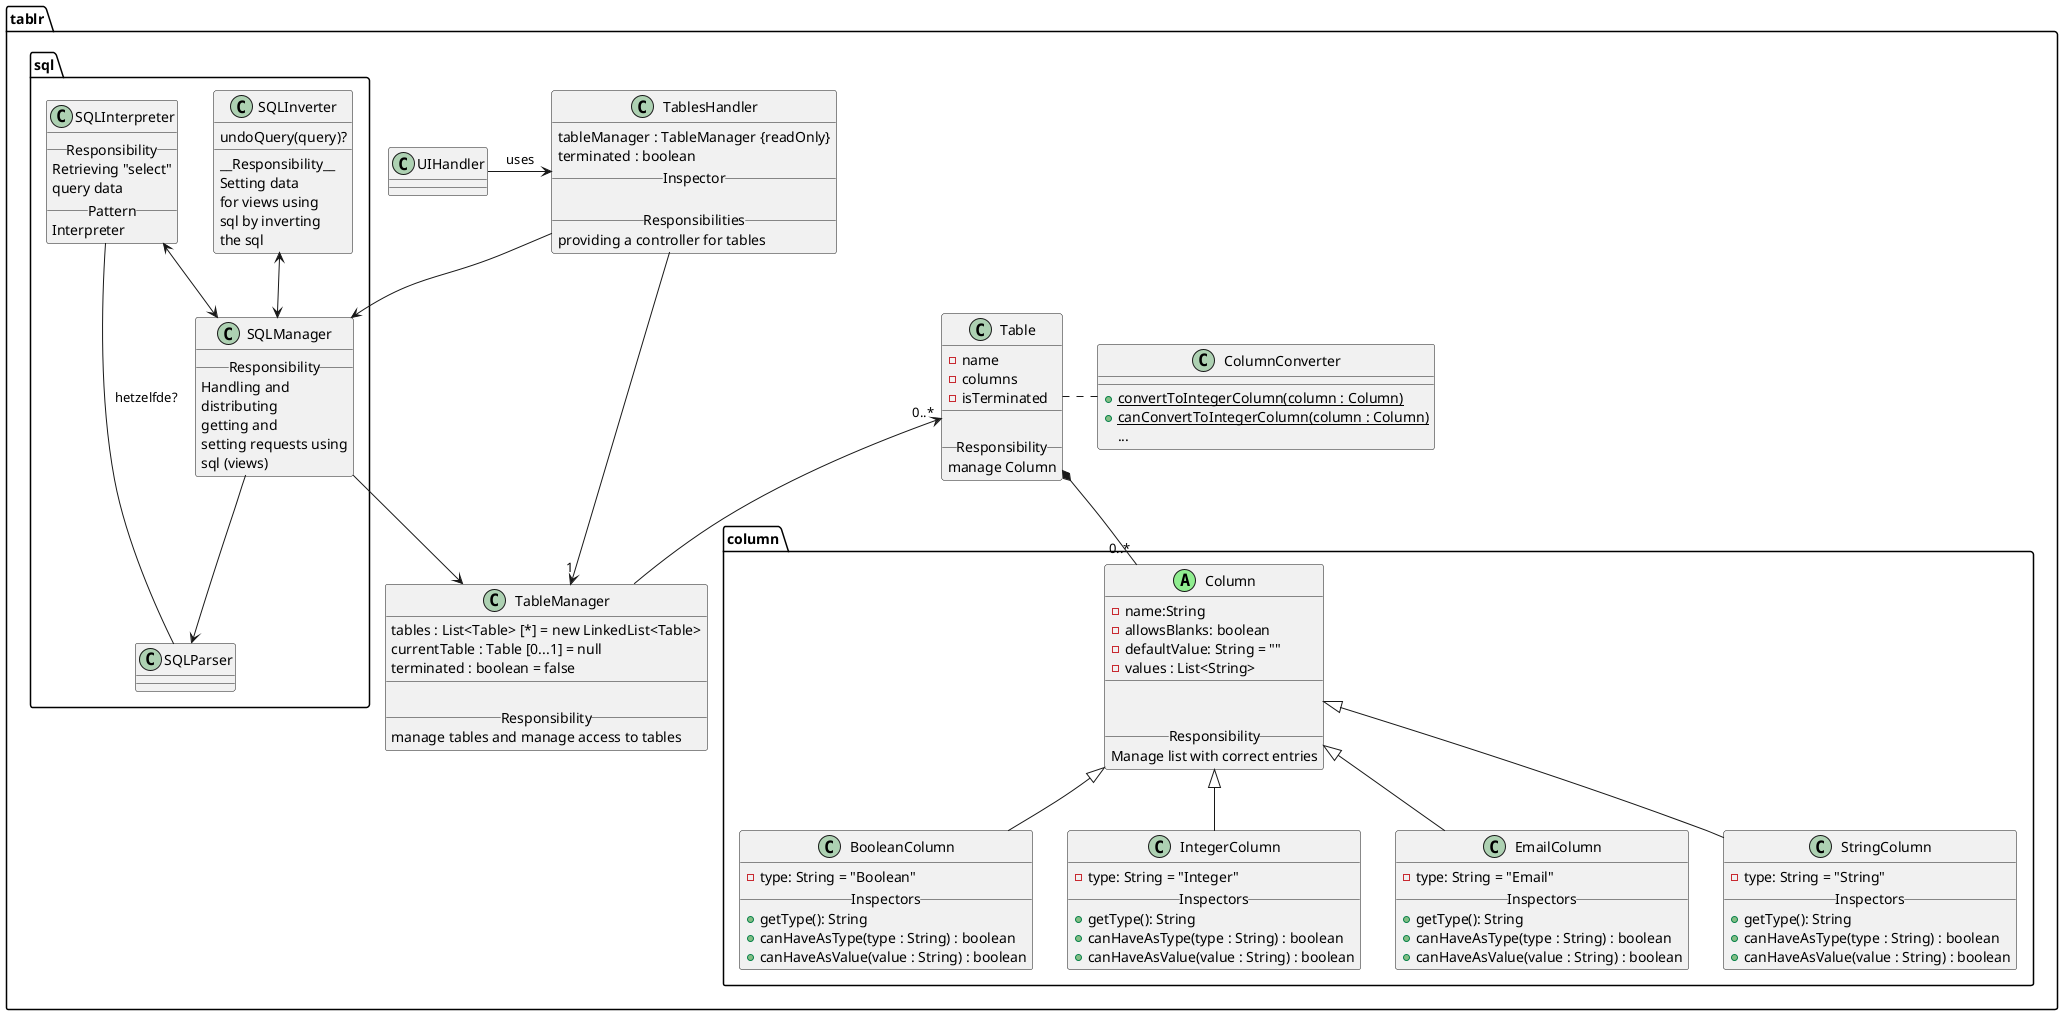 @startuml

package "tablr" {

    class ColumnConverter{
        ____
        +convertToIntegerColumn(column : Column) {static}
        +canConvertToIntegerColumn(column : Column) {static}
        ...
    }
    ColumnConverter -left...- Table

    UIHandler -> TablesHandler : uses

    class TablesHandler{
        tableManager : TableManager {readOnly}
        terminated : boolean
        __Inspector__

        __Responsibilities__
        providing a controller for tables
    }


    class TableManager{
        tables : List<Table> [*] = new LinkedList<Table>
        currentTable : Table [0...1] = null
        terminated : boolean = false
        __

        __Responsibility__
        manage tables and manage access to tables
    }

    Table "0..*" <-- TableManager
    TablesHandler --> "1" TableManager




    class Table{
        -name
        -columns
        -isTerminated
        __

        __Responsibility__
        manage Column
    }

    package "sql" {
        class SQLParser {

        }

        class SQLManager {
        __Responsibility__
        Handling and
        distributing
        getting and
        setting requests using
        sql (views)
        }
        TablesHandler --> SQLManager
        SQLManager --> TableManager
        SQLManager --> SQLParser

        class SQLInterpreter {
        __Responsibility__
        Retrieving "select"
        query data
        __Pattern__
        Interpreter
        }
        SQLInterpreter <--> SQLManager
        class SQLInverter {
        undoQuery(query)?
        ____
                __Responsibility__
                Setting data
                for views using
                sql by inverting
                the sql
                }
        SQLInverter <--> SQLManager
        SQLInterpreter -- SQLParser : hetzelfde?
    }

    package "column" {

        Column <|-- BooleanColumn
        Column <|-- IntegerColumn
        Column <|-- EmailColumn
        Column <|-- StringColumn

        class Column <<(A, lightgreen)>>{
            -name:String
            -allowsBlanks: boolean
            -defaultValue: String = ""
            -values : List<String>
            __


        __Responsibility__
        Manage list with correct entries
        }

        Table *-- "0..*" Column

        class BooleanColumn{
            -type: String = "Boolean"
            __Inspectors__
            +getType(): String
            +canHaveAsType(type : String) : boolean
            +canHaveAsValue(value : String) : boolean
        }
        class StringColumn{
            -type: String = "String"
            __Inspectors__
            +getType(): String
            +canHaveAsType(type : String) : boolean
            +canHaveAsValue(value : String) : boolean
        }
        class EmailColumn{
            -type: String = "Email"
            __Inspectors__
            +getType(): String
            +canHaveAsType(type : String) : boolean
            +canHaveAsValue(value : String) : boolean
        }
        class IntegerColumn{
            -type: String = "Integer"
            __Inspectors__
            +getType(): String
            +canHaveAsType(type : String) : boolean
            +canHaveAsValue(value : String) : boolean
        }


    }

@enduml
